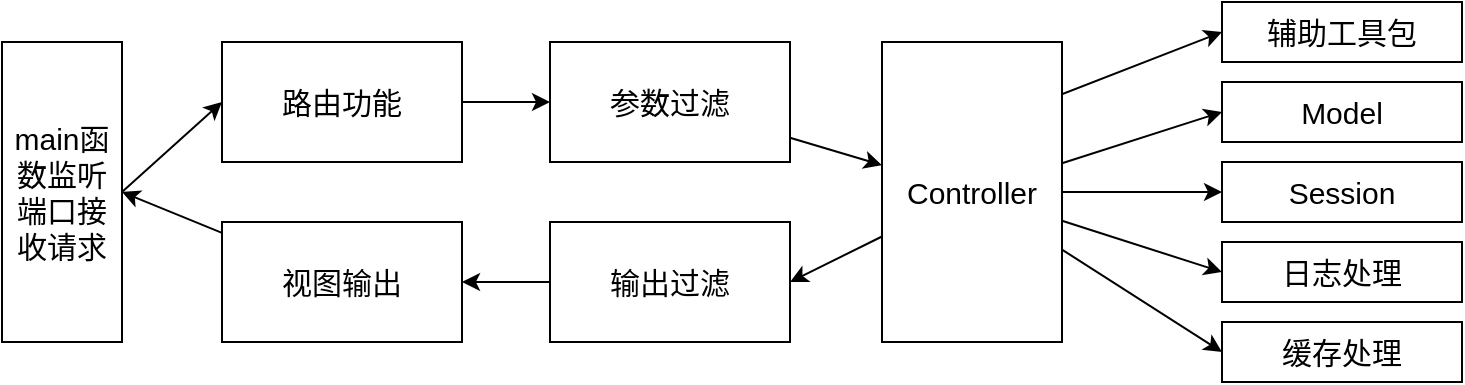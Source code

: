 <mxfile version="15.2.7" type="github">
  <diagram id="lMZxWY8vp80AYq6Nmsda" name="Page-1">
    <mxGraphModel dx="946" dy="557" grid="1" gridSize="10" guides="1" tooltips="1" connect="1" arrows="1" fold="1" page="1" pageScale="1" pageWidth="827" pageHeight="1169" math="0" shadow="0">
      <root>
        <mxCell id="0" />
        <mxCell id="1" parent="0" />
        <mxCell id="-qjMKxULYnQZQB8kUf1q-15" style="rounded=0;orthogonalLoop=1;jettySize=auto;html=1;exitX=1;exitY=0.5;exitDx=0;exitDy=0;entryX=0;entryY=0.5;entryDx=0;entryDy=0;fontSize=15;" parent="1" source="-qjMKxULYnQZQB8kUf1q-1" target="-qjMKxULYnQZQB8kUf1q-2" edge="1">
          <mxGeometry relative="1" as="geometry" />
        </mxCell>
        <mxCell id="-qjMKxULYnQZQB8kUf1q-1" value="main函数监听端口接收请求" style="rounded=0;whiteSpace=wrap;html=1;fontSize=15;" parent="1" vertex="1">
          <mxGeometry x="80" y="260" width="60" height="150" as="geometry" />
        </mxCell>
        <mxCell id="-qjMKxULYnQZQB8kUf1q-16" value="" style="edgeStyle=none;rounded=0;orthogonalLoop=1;jettySize=auto;html=1;fontSize=15;" parent="1" source="-qjMKxULYnQZQB8kUf1q-2" target="-qjMKxULYnQZQB8kUf1q-4" edge="1">
          <mxGeometry relative="1" as="geometry" />
        </mxCell>
        <mxCell id="-qjMKxULYnQZQB8kUf1q-2" value="路由功能" style="rounded=0;whiteSpace=wrap;html=1;fontSize=15;" parent="1" vertex="1">
          <mxGeometry x="190" y="260" width="120" height="60" as="geometry" />
        </mxCell>
        <mxCell id="-qjMKxULYnQZQB8kUf1q-33" style="edgeStyle=none;rounded=0;orthogonalLoop=1;jettySize=auto;html=1;entryX=1;entryY=0.5;entryDx=0;entryDy=0;fontSize=15;" parent="1" source="-qjMKxULYnQZQB8kUf1q-3" target="-qjMKxULYnQZQB8kUf1q-1" edge="1">
          <mxGeometry relative="1" as="geometry" />
        </mxCell>
        <mxCell id="-qjMKxULYnQZQB8kUf1q-3" value="视图输出" style="rounded=0;whiteSpace=wrap;html=1;fontSize=15;" parent="1" vertex="1">
          <mxGeometry x="190" y="350" width="120" height="60" as="geometry" />
        </mxCell>
        <mxCell id="-qjMKxULYnQZQB8kUf1q-17" value="" style="edgeStyle=none;rounded=0;orthogonalLoop=1;jettySize=auto;html=1;fontSize=15;" parent="1" source="-qjMKxULYnQZQB8kUf1q-4" target="-qjMKxULYnQZQB8kUf1q-8" edge="1">
          <mxGeometry relative="1" as="geometry" />
        </mxCell>
        <mxCell id="-qjMKxULYnQZQB8kUf1q-4" value="参数过滤" style="rounded=0;whiteSpace=wrap;html=1;fontSize=15;" parent="1" vertex="1">
          <mxGeometry x="354" y="260" width="120" height="60" as="geometry" />
        </mxCell>
        <mxCell id="-qjMKxULYnQZQB8kUf1q-32" style="edgeStyle=none;rounded=0;orthogonalLoop=1;jettySize=auto;html=1;entryX=1;entryY=0.5;entryDx=0;entryDy=0;fontSize=15;" parent="1" source="-qjMKxULYnQZQB8kUf1q-5" target="-qjMKxULYnQZQB8kUf1q-3" edge="1">
          <mxGeometry relative="1" as="geometry" />
        </mxCell>
        <mxCell id="-qjMKxULYnQZQB8kUf1q-5" value="输出过滤" style="rounded=0;whiteSpace=wrap;html=1;fontSize=15;" parent="1" vertex="1">
          <mxGeometry x="354" y="350" width="120" height="60" as="geometry" />
        </mxCell>
        <mxCell id="-qjMKxULYnQZQB8kUf1q-24" style="rounded=0;orthogonalLoop=1;jettySize=auto;html=1;entryX=0;entryY=0.5;entryDx=0;entryDy=0;fontSize=15;" parent="1" source="-qjMKxULYnQZQB8kUf1q-8" target="-qjMKxULYnQZQB8kUf1q-10" edge="1">
          <mxGeometry relative="1" as="geometry">
            <Array as="points">
              <mxPoint x="600" y="290" />
            </Array>
          </mxGeometry>
        </mxCell>
        <mxCell id="-qjMKxULYnQZQB8kUf1q-26" style="edgeStyle=none;rounded=0;orthogonalLoop=1;jettySize=auto;html=1;entryX=0;entryY=0.5;entryDx=0;entryDy=0;fontSize=15;" parent="1" source="-qjMKxULYnQZQB8kUf1q-8" target="-qjMKxULYnQZQB8kUf1q-9" edge="1">
          <mxGeometry relative="1" as="geometry" />
        </mxCell>
        <mxCell id="-qjMKxULYnQZQB8kUf1q-27" style="edgeStyle=none;rounded=0;orthogonalLoop=1;jettySize=auto;html=1;fontSize=15;" parent="1" source="-qjMKxULYnQZQB8kUf1q-8" target="-qjMKxULYnQZQB8kUf1q-11" edge="1">
          <mxGeometry relative="1" as="geometry" />
        </mxCell>
        <mxCell id="-qjMKxULYnQZQB8kUf1q-29" style="edgeStyle=none;rounded=0;orthogonalLoop=1;jettySize=auto;html=1;entryX=0;entryY=0.5;entryDx=0;entryDy=0;fontSize=15;" parent="1" source="-qjMKxULYnQZQB8kUf1q-8" target="-qjMKxULYnQZQB8kUf1q-12" edge="1">
          <mxGeometry relative="1" as="geometry" />
        </mxCell>
        <mxCell id="-qjMKxULYnQZQB8kUf1q-30" style="edgeStyle=none;rounded=0;orthogonalLoop=1;jettySize=auto;html=1;entryX=0;entryY=0.5;entryDx=0;entryDy=0;fontSize=15;" parent="1" source="-qjMKxULYnQZQB8kUf1q-8" target="-qjMKxULYnQZQB8kUf1q-13" edge="1">
          <mxGeometry relative="1" as="geometry" />
        </mxCell>
        <mxCell id="-qjMKxULYnQZQB8kUf1q-31" style="edgeStyle=none;rounded=0;orthogonalLoop=1;jettySize=auto;html=1;entryX=1;entryY=0.5;entryDx=0;entryDy=0;fontSize=15;" parent="1" source="-qjMKxULYnQZQB8kUf1q-8" target="-qjMKxULYnQZQB8kUf1q-5" edge="1">
          <mxGeometry relative="1" as="geometry" />
        </mxCell>
        <mxCell id="-qjMKxULYnQZQB8kUf1q-8" value="Controller" style="rounded=0;whiteSpace=wrap;html=1;fontSize=15;" parent="1" vertex="1">
          <mxGeometry x="520" y="260" width="90" height="150" as="geometry" />
        </mxCell>
        <mxCell id="-qjMKxULYnQZQB8kUf1q-9" value="Model" style="rounded=0;whiteSpace=wrap;html=1;fontSize=15;" parent="1" vertex="1">
          <mxGeometry x="690" y="280" width="120" height="30" as="geometry" />
        </mxCell>
        <mxCell id="-qjMKxULYnQZQB8kUf1q-10" value="辅助工具包" style="rounded=0;whiteSpace=wrap;html=1;fontSize=15;" parent="1" vertex="1">
          <mxGeometry x="690" y="240" width="120" height="30" as="geometry" />
        </mxCell>
        <mxCell id="-qjMKxULYnQZQB8kUf1q-11" value="Session" style="rounded=0;whiteSpace=wrap;html=1;fontSize=15;" parent="1" vertex="1">
          <mxGeometry x="690" y="320" width="120" height="30" as="geometry" />
        </mxCell>
        <mxCell id="-qjMKxULYnQZQB8kUf1q-12" value="日志处理" style="rounded=0;whiteSpace=wrap;html=1;fontSize=15;" parent="1" vertex="1">
          <mxGeometry x="690" y="360" width="120" height="30" as="geometry" />
        </mxCell>
        <mxCell id="-qjMKxULYnQZQB8kUf1q-13" value="缓存处理" style="rounded=0;whiteSpace=wrap;html=1;fontSize=15;" parent="1" vertex="1">
          <mxGeometry x="690" y="400" width="120" height="30" as="geometry" />
        </mxCell>
      </root>
    </mxGraphModel>
  </diagram>
</mxfile>
